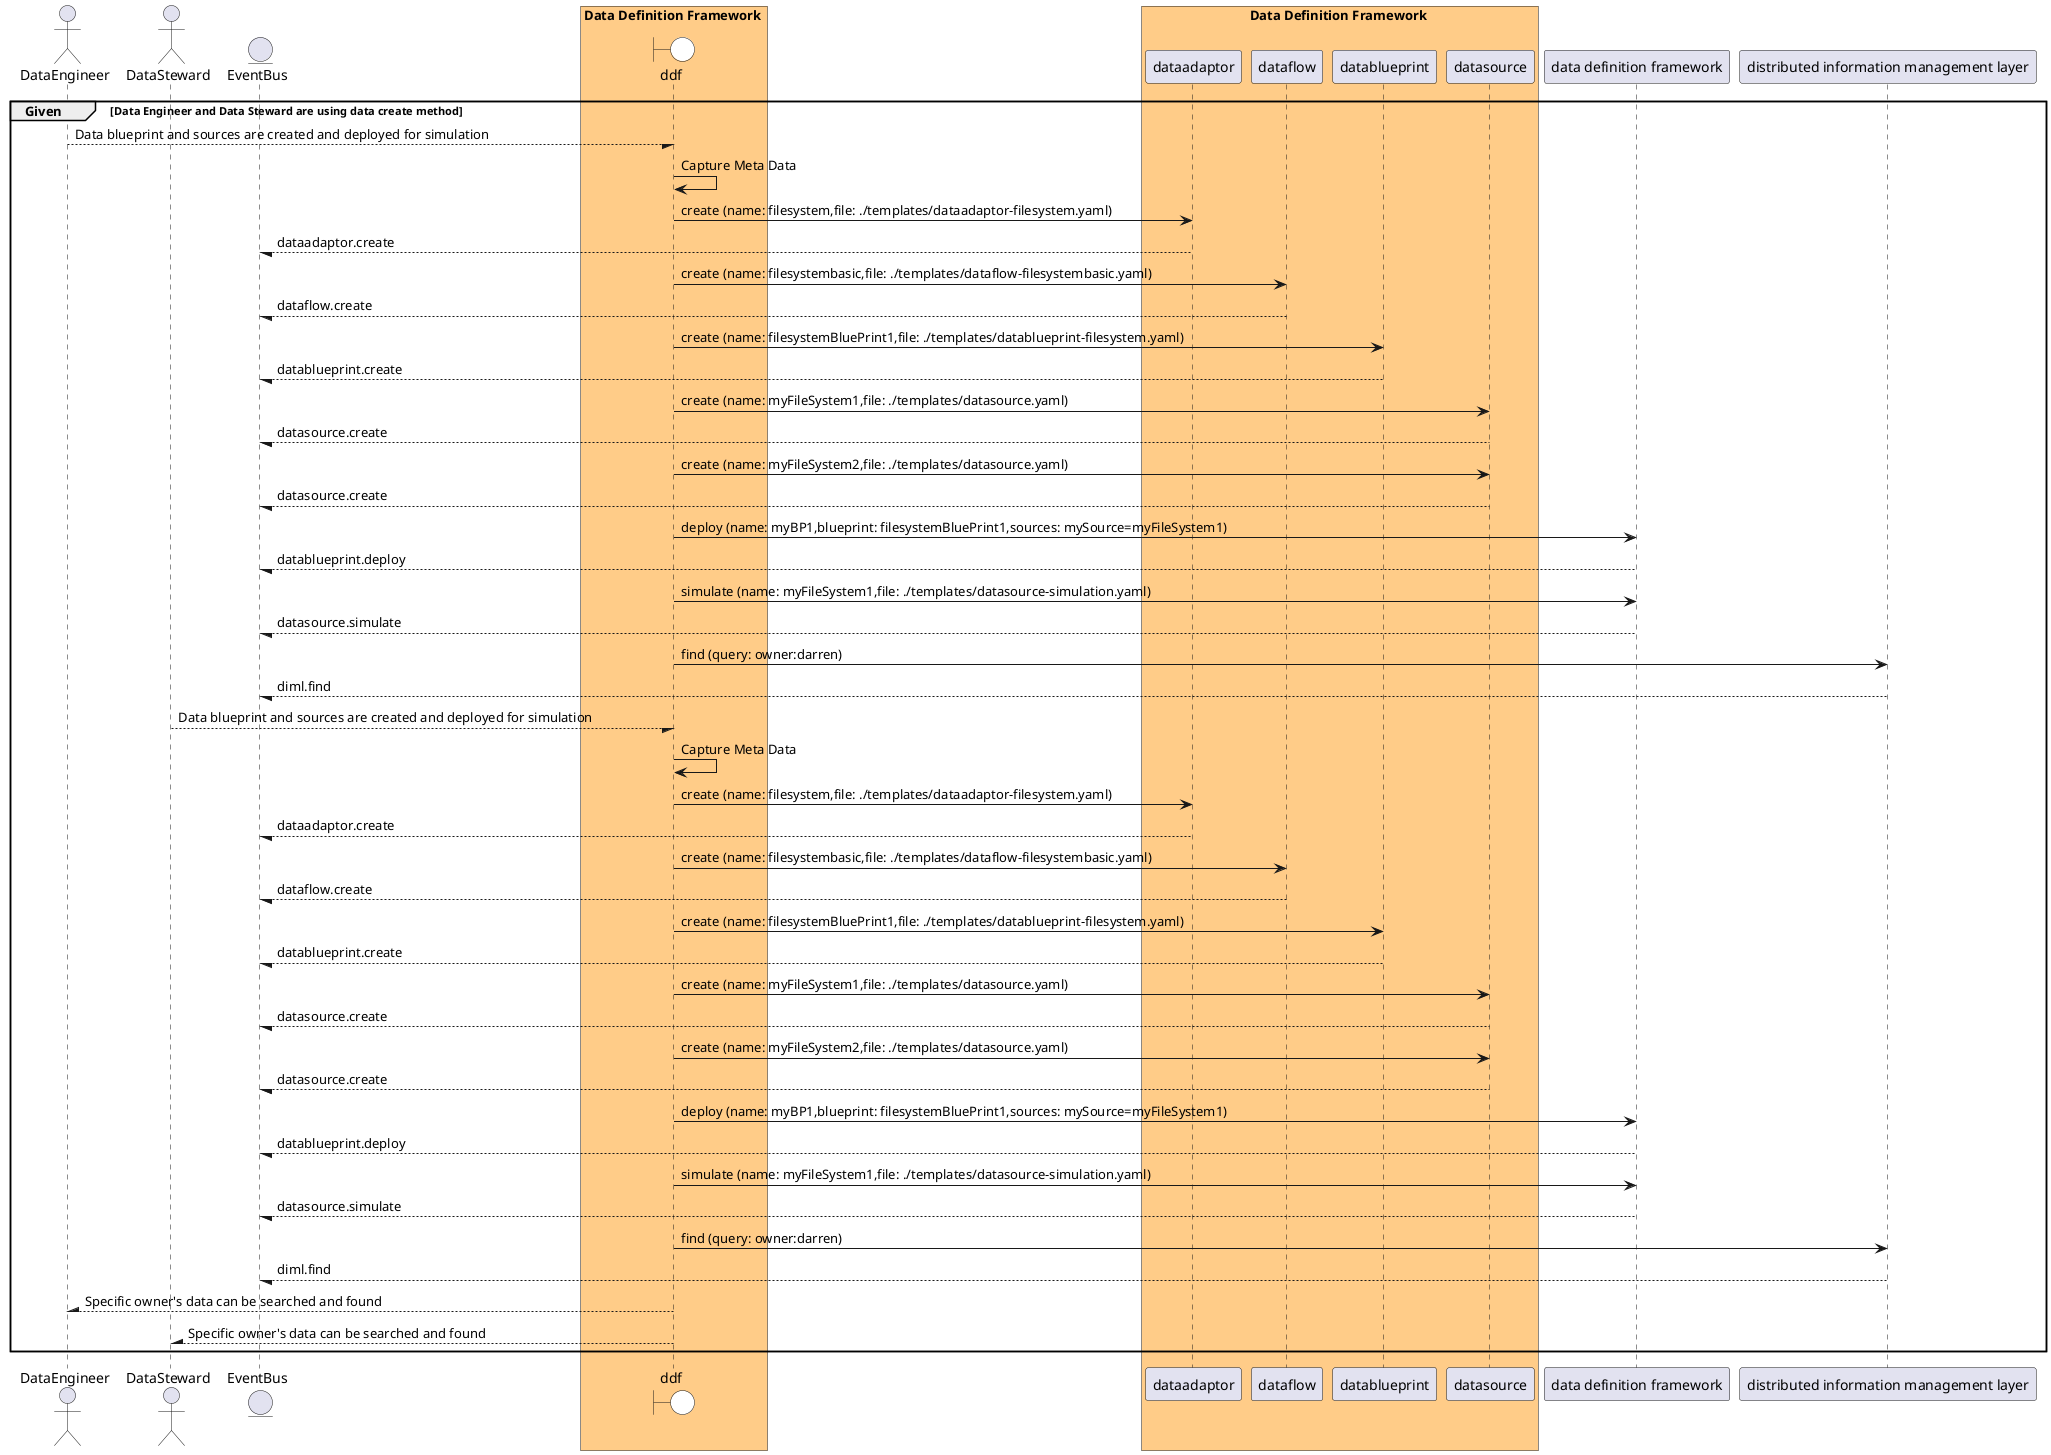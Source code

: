 @startuml


actor "DataEngineer"

actor "DataSteward"


entity EventBus

box Data Definition Framework #ffcc88
    boundary ddf #white
end box


box Data Definition Framework #ffcc88
            participant dataadaptor
            participant dataflow
            participant datablueprint
            participant datasource
    end box

box Distributed Information Management Layer #ffcc88
    end box

group Given [Data Engineer and Data Steward are using data create method]

"DataEngineer" --/ ddf: Data blueprint and sources are created and deployed for simulation
"ddf" -> ddf: Capture Meta Data

    ddf -> "dataadaptor": create (name: filesystem,file: ./templates/dataadaptor-filesystem.yaml)

    "dataadaptor" --/ EventBus: dataadaptor.create

    ddf -> "dataflow": create (name: filesystembasic,file: ./templates/dataflow-filesystembasic.yaml)

    "dataflow" --/ EventBus: dataflow.create

    ddf -> "datablueprint": create (name: filesystemBluePrint1,file: ./templates/datablueprint-filesystem.yaml)

    "datablueprint" --/ EventBus: datablueprint.create

    ddf -> "datasource": create (name: myFileSystem1,file: ./templates/datasource.yaml)

    "datasource" --/ EventBus: datasource.create

    ddf -> "datasource": create (name: myFileSystem2,file: ./templates/datasource.yaml)

    "datasource" --/ EventBus: datasource.create

    ddf -> "data definition framework": deploy (name: myBP1,blueprint: filesystemBluePrint1,sources: mySource=myFileSystem1)

    "data definition framework" --/ EventBus: datablueprint.deploy

    ddf -> "data definition framework": simulate (name: myFileSystem1,file: ./templates/datasource-simulation.yaml)

    "data definition framework" --/ EventBus: datasource.simulate

    ddf -> "distributed information management layer": find (query: owner:darren)

    "distributed information management layer" --/ EventBus: diml.find


"DataSteward" --/ ddf: Data blueprint and sources are created and deployed for simulation
"ddf" -> ddf: Capture Meta Data

    ddf -> "dataadaptor": create (name: filesystem,file: ./templates/dataadaptor-filesystem.yaml)

    "dataadaptor" --/ EventBus: dataadaptor.create

    ddf -> "dataflow": create (name: filesystembasic,file: ./templates/dataflow-filesystembasic.yaml)

    "dataflow" --/ EventBus: dataflow.create

    ddf -> "datablueprint": create (name: filesystemBluePrint1,file: ./templates/datablueprint-filesystem.yaml)

    "datablueprint" --/ EventBus: datablueprint.create

    ddf -> "datasource": create (name: myFileSystem1,file: ./templates/datasource.yaml)

    "datasource" --/ EventBus: datasource.create

    ddf -> "datasource": create (name: myFileSystem2,file: ./templates/datasource.yaml)

    "datasource" --/ EventBus: datasource.create

    ddf -> "data definition framework": deploy (name: myBP1,blueprint: filesystemBluePrint1,sources: mySource=myFileSystem1)

    "data definition framework" --/ EventBus: datablueprint.deploy

    ddf -> "data definition framework": simulate (name: myFileSystem1,file: ./templates/datasource-simulation.yaml)

    "data definition framework" --/ EventBus: datasource.simulate

    ddf -> "distributed information management layer": find (query: owner:darren)

    "distributed information management layer" --/ EventBus: diml.find



"DataEngineer" /-- ddf: Specific owner&#39;s data can be searched and found

"DataSteward" /-- ddf: Specific owner&#39;s data can be searched and found


end

@enduml
